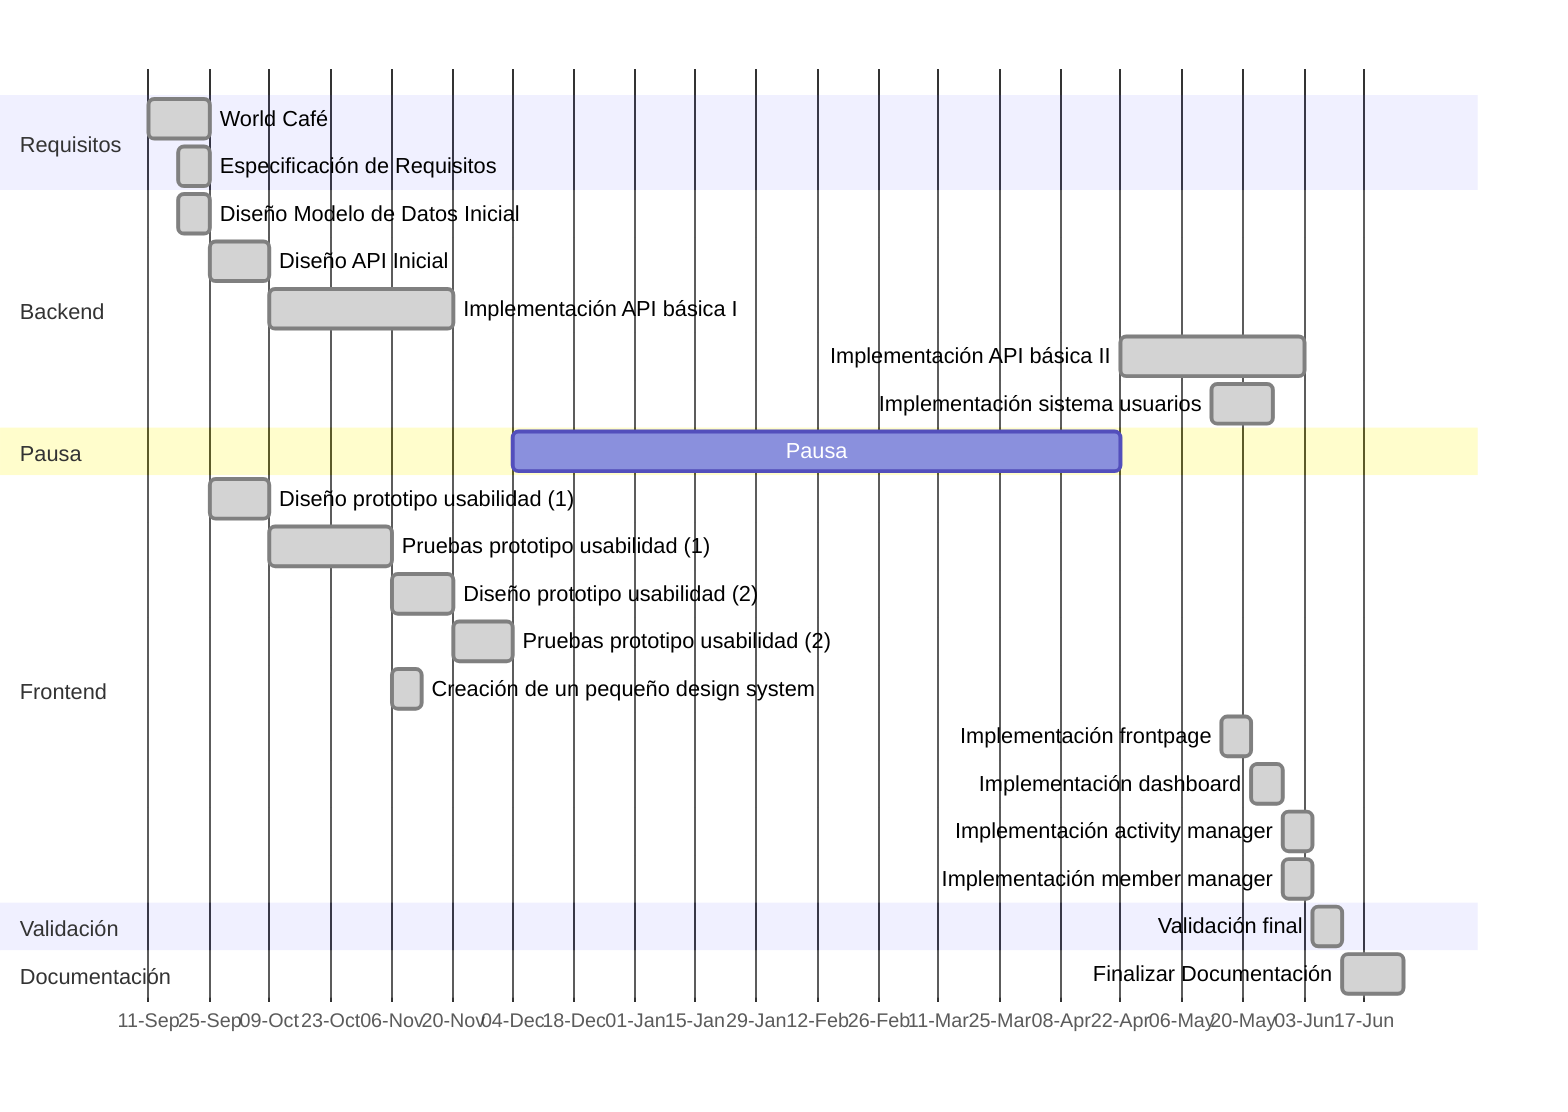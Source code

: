 gantt
  dateFormat YYYY-MM-DD
  axisFormat %d-%b
  tickInterval 2week
  weekday monday

  section Requisitos
    World Café                            :done,    r1,   2023-09-11,     2w
    Especificación de Requisitos          :done,    r2,   2023-09-18,     1w
  
  section Backend
    Diseño Modelo de Datos Inicial        :done,    b1,   2023-09-18,     1w 
    Diseño API Inicial                    :done,    b2,   after b1,       2w
    Implementación API básica I           :done,    b3,   after b2,       6w

    Implementación API básica II          :done,    b4,   2024-04-22,     6w
    Implementación sistema usuarios       :done,    b5,   2024-05-13,     2w

  section Pausa
    Pausa                                 :         p5,   2023-12-04,      20w

  section Frontend
    Diseño prototipo usabilidad (1)       :done,    f1,   2023-09-25,     2w
    Pruebas prototipo usabilidad (1)      :done,    f2,   after f1,       4w
    Diseño prototipo usabilidad (2)       :done,    f3,   after f2,       2w
    Pruebas prototipo usabilidad (2)      :done,    f4,   after f3,       2w
    Creación de un pequeño design system  :done,    f5,   after f2,       1w

    Implementación frontpage              :done,    f6,   2024-05-15,     1w
    Implementación dashboard              :done,    f7,   after f6,       1w
    Implementación activity manager       :done,    f8,   after f7,       1w
    Implementación member manager         :done,    f9,   after f7,       1w


  section Validación
    Validación final                      :done,    v2,   after f9,       1w

  section Documentación
    Finalizar Documentación               :done,    d1,   after v2,       2w